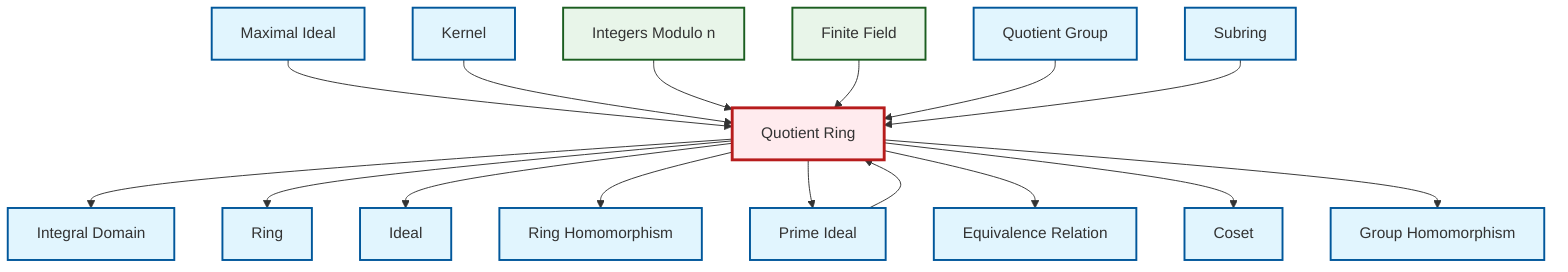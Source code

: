 graph TD
    classDef definition fill:#e1f5fe,stroke:#01579b,stroke-width:2px
    classDef theorem fill:#f3e5f5,stroke:#4a148c,stroke-width:2px
    classDef axiom fill:#fff3e0,stroke:#e65100,stroke-width:2px
    classDef example fill:#e8f5e9,stroke:#1b5e20,stroke-width:2px
    classDef current fill:#ffebee,stroke:#b71c1c,stroke-width:3px
    def-subring["Subring"]:::definition
    def-quotient-group["Quotient Group"]:::definition
    ex-finite-field["Finite Field"]:::example
    def-integral-domain["Integral Domain"]:::definition
    def-kernel["Kernel"]:::definition
    def-equivalence-relation["Equivalence Relation"]:::definition
    def-homomorphism["Group Homomorphism"]:::definition
    def-coset["Coset"]:::definition
    def-ring["Ring"]:::definition
    ex-quotient-integers-mod-n["Integers Modulo n"]:::example
    def-quotient-ring["Quotient Ring"]:::definition
    def-ring-homomorphism["Ring Homomorphism"]:::definition
    def-maximal-ideal["Maximal Ideal"]:::definition
    def-prime-ideal["Prime Ideal"]:::definition
    def-ideal["Ideal"]:::definition
    def-quotient-ring --> def-integral-domain
    def-quotient-ring --> def-ring
    def-maximal-ideal --> def-quotient-ring
    def-kernel --> def-quotient-ring
    def-quotient-ring --> def-ideal
    ex-quotient-integers-mod-n --> def-quotient-ring
    def-quotient-ring --> def-ring-homomorphism
    def-quotient-ring --> def-prime-ideal
    def-prime-ideal --> def-quotient-ring
    def-quotient-ring --> def-equivalence-relation
    ex-finite-field --> def-quotient-ring
    def-quotient-group --> def-quotient-ring
    def-quotient-ring --> def-coset
    def-quotient-ring --> def-homomorphism
    def-subring --> def-quotient-ring
    class def-quotient-ring current